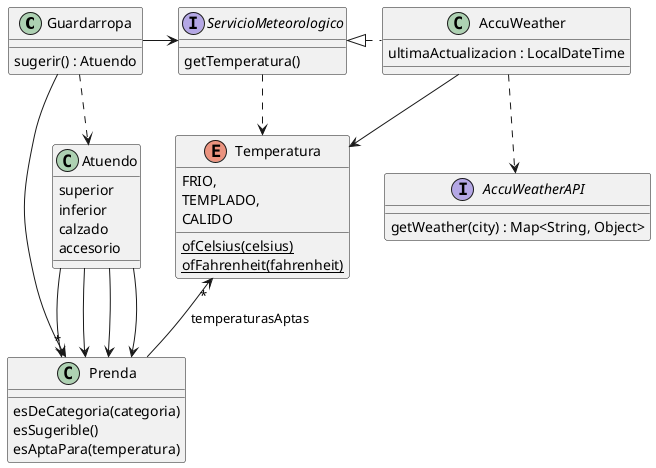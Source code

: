 @startuml iteracion-4

class Guardarropa {
  sugerir() : Atuendo
}

Guardarropa ..> Atuendo
Guardarropa -right-> "*" Prenda
Guardarropa -right-> ServicioMeteorologico

interface ServicioMeteorologico {
    getTemperatura()
}

ServicioMeteorologico ..> Temperatura

ServicioMeteorologico <|.right. AccuWeather

class AccuWeather {
    ultimaActualizacion : LocalDateTime
}

AccuWeather --> Temperatura
AccuWeather ..> AccuWeatherAPI

interface AccuWeatherAPI {
    getWeather(city) : Map<String, Object>
}

enum Temperatura {
    FRIO,
    TEMPLADO,
    CALIDO
    {static} ofCelsius(celsius)
    {static} ofFahrenheit(fahrenheit)
}

class Atuendo {
   superior
   inferior
   calzado
   accesorio
}

Atuendo --> Prenda
Atuendo --> Prenda
Atuendo --> Prenda
Atuendo --> Prenda

class Prenda {
 esDeCategoria(categoria)
 esSugerible()
 esAptaPara(temperatura)
}

Prenda -up-> "*" Temperatura : "temperaturasAptas"


@enduml
